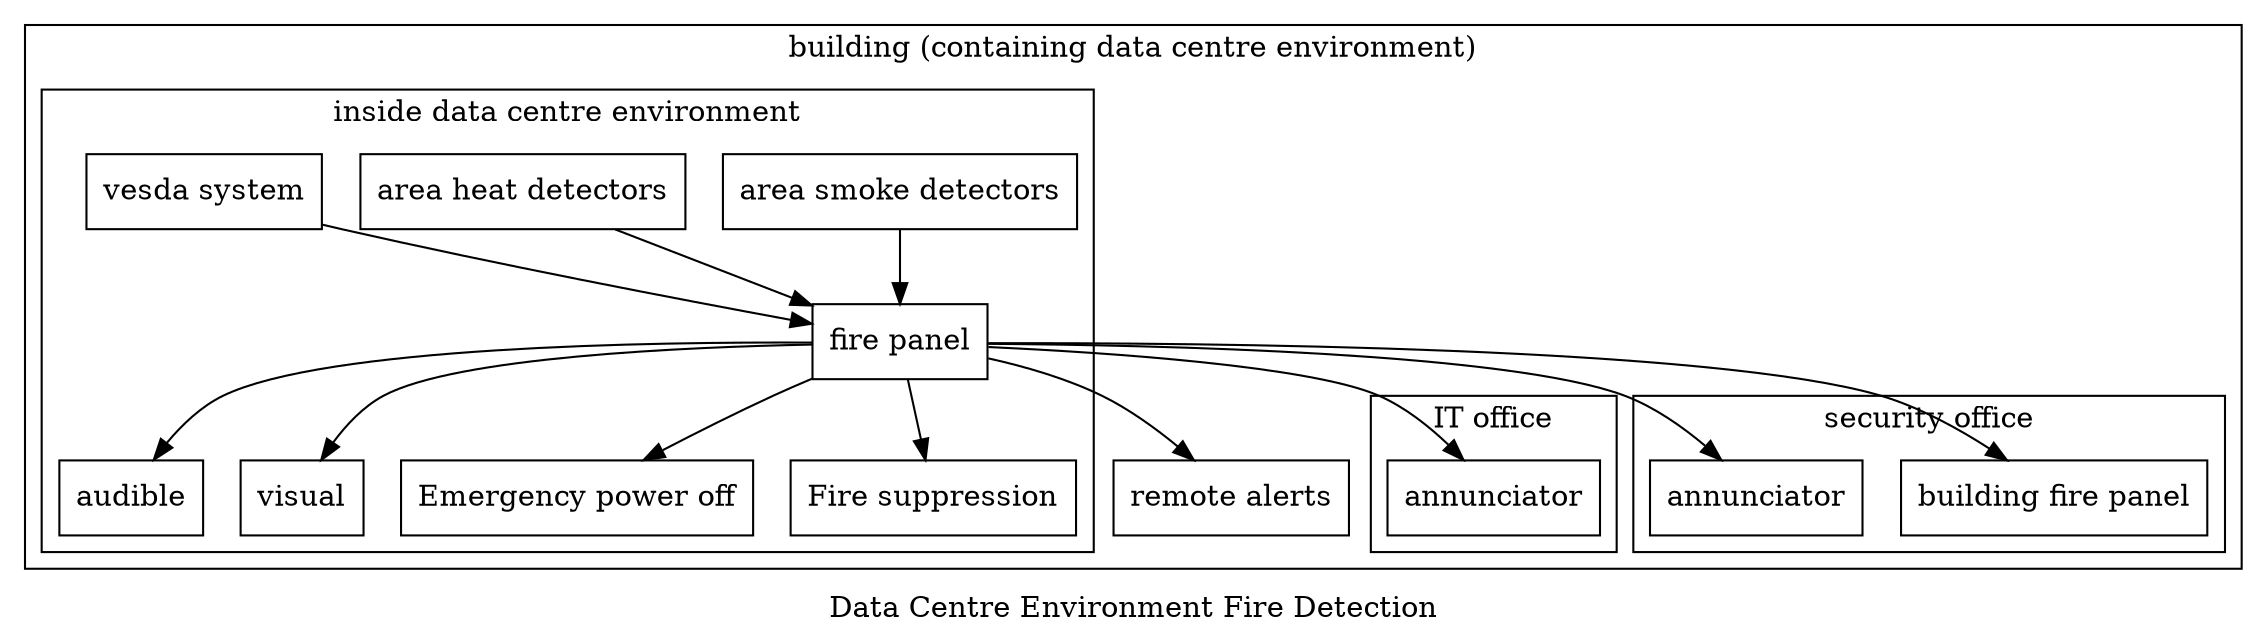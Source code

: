 digraph G {
	label="Data Centre Environment Fire Detection";
	node[shape=rectangle];
	
	subgraph cluster_building {
	label="building (containing data centre environment)";
	subgraph cluster_dc {
		label="inside data centre environment";
		areasmoke [label="area smoke detectors"];
		areaheat [label="area heat detectors"];
		vesda [label="vesda system"];
		panel [label="fire panel"];
		audible [label="audible"];
		visual [label="visual"];
		epo [label="Emergency power off"];
		suppression [label="Fire suppression"];
		areasmoke -> panel;
		areaheat -> panel;
		vesda -> panel;
		panel -> audible;
		panel -> visual;
		panel -> epo;
		panel ->suppression;
		
	}
	
	alerts [label="remote alerts"];
	panel -> alerts;
	
	subgraph cluster_it_office {
		label="IT office";
		a1 [label="annunciator"];
	}
	
	subgraph cluster_sec_office {
		label="security office";
		bfp [label="building fire panel"];
		a2 [label="annunciator"];
	}
	panel -> bfp;
		
		
	
	}

	panel -> a1;
	panel -> a2;
	
}